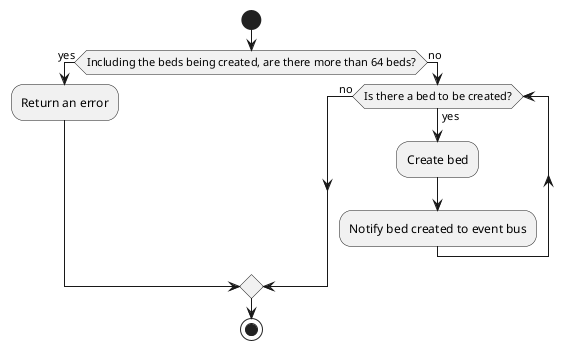 @startuml Batch create beds
start
if (Including the beds being created, are there more than 64 beds?) is (yes) then
    :Return an error;
else (no)
    while (Is there a bed to be created?) is (yes)
        :Create bed;
        :Notify bed created to event bus;
    endwhile (no)
endif
stop
@enduml